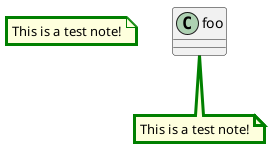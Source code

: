 {
  "sha1": "ogo6ihklnl0piasxyg5xdbhd8dlmio1",
  "insertion": {
    "when": "2024-06-04T17:28:39.842Z",
    "user": "plantuml@gmail.com"
  }
}
@startuml
skinparam NoteBorderThickness 3
skinparam NoteBorderColor green

note as node1
  This is a test note!
end note

note as node2
  This is a test note!
end note

class foo
foo -- node2

@enduml
